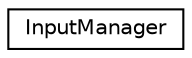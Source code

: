 digraph "Graphical Class Hierarchy"
{
  edge [fontname="Helvetica",fontsize="10",labelfontname="Helvetica",labelfontsize="10"];
  node [fontname="Helvetica",fontsize="10",shape=record];
  rankdir="LR";
  Node1 [label="InputManager",height=0.2,width=0.4,color="black", fillcolor="white", style="filled",URL="$df/dd1/class_input_manager.html",tooltip="Manage the events and mouse, keyboard and touches inputs of a sf::Window. "];
}
